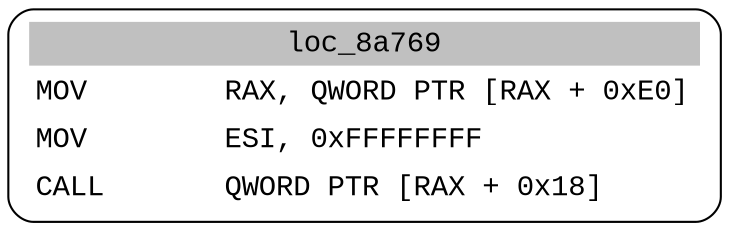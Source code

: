 digraph asm_graph {
1941 [
shape="Mrecord" fontname="Courier New"label =<<table border="0" cellborder="0" cellpadding="3"><tr><td align="center" colspan="2" bgcolor="grey">loc_8a769</td></tr><tr><td align="left">MOV        RAX, QWORD PTR [RAX + 0xE0]</td></tr><tr><td align="left">MOV        ESI, 0xFFFFFFFF</td></tr><tr><td align="left">CALL       QWORD PTR [RAX + 0x18]</td></tr></table>> ];
}